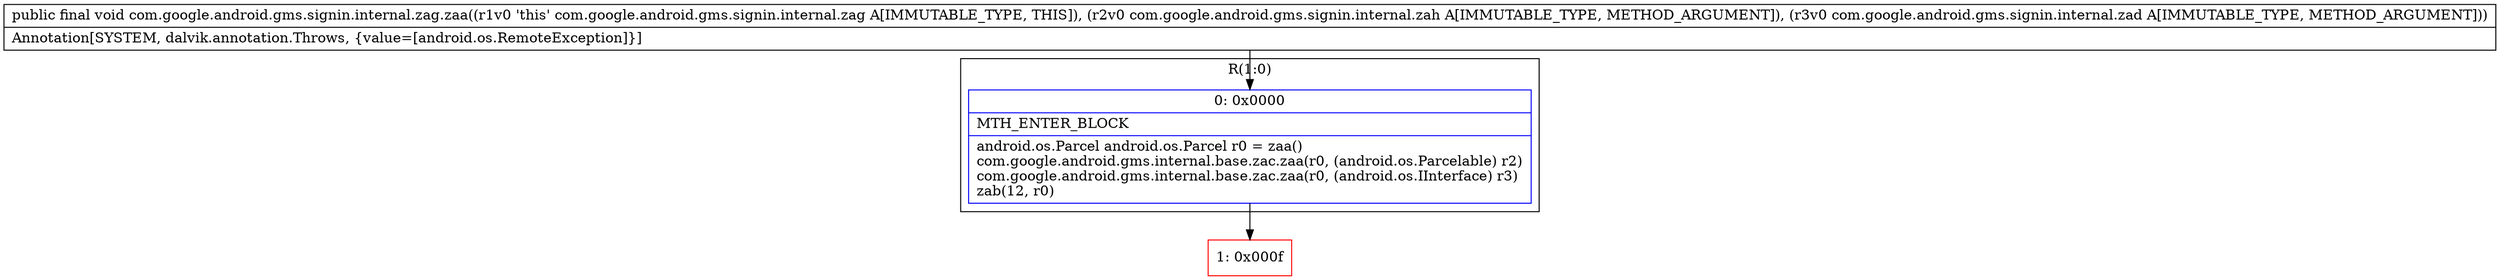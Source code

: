digraph "CFG forcom.google.android.gms.signin.internal.zag.zaa(Lcom\/google\/android\/gms\/signin\/internal\/zah;Lcom\/google\/android\/gms\/signin\/internal\/zad;)V" {
subgraph cluster_Region_140337600 {
label = "R(1:0)";
node [shape=record,color=blue];
Node_0 [shape=record,label="{0\:\ 0x0000|MTH_ENTER_BLOCK\l|android.os.Parcel android.os.Parcel r0 = zaa()\lcom.google.android.gms.internal.base.zac.zaa(r0, (android.os.Parcelable) r2)\lcom.google.android.gms.internal.base.zac.zaa(r0, (android.os.IInterface) r3)\lzab(12, r0)\l}"];
}
Node_1 [shape=record,color=red,label="{1\:\ 0x000f}"];
MethodNode[shape=record,label="{public final void com.google.android.gms.signin.internal.zag.zaa((r1v0 'this' com.google.android.gms.signin.internal.zag A[IMMUTABLE_TYPE, THIS]), (r2v0 com.google.android.gms.signin.internal.zah A[IMMUTABLE_TYPE, METHOD_ARGUMENT]), (r3v0 com.google.android.gms.signin.internal.zad A[IMMUTABLE_TYPE, METHOD_ARGUMENT]))  | Annotation[SYSTEM, dalvik.annotation.Throws, \{value=[android.os.RemoteException]\}]\l}"];
MethodNode -> Node_0;
Node_0 -> Node_1;
}

